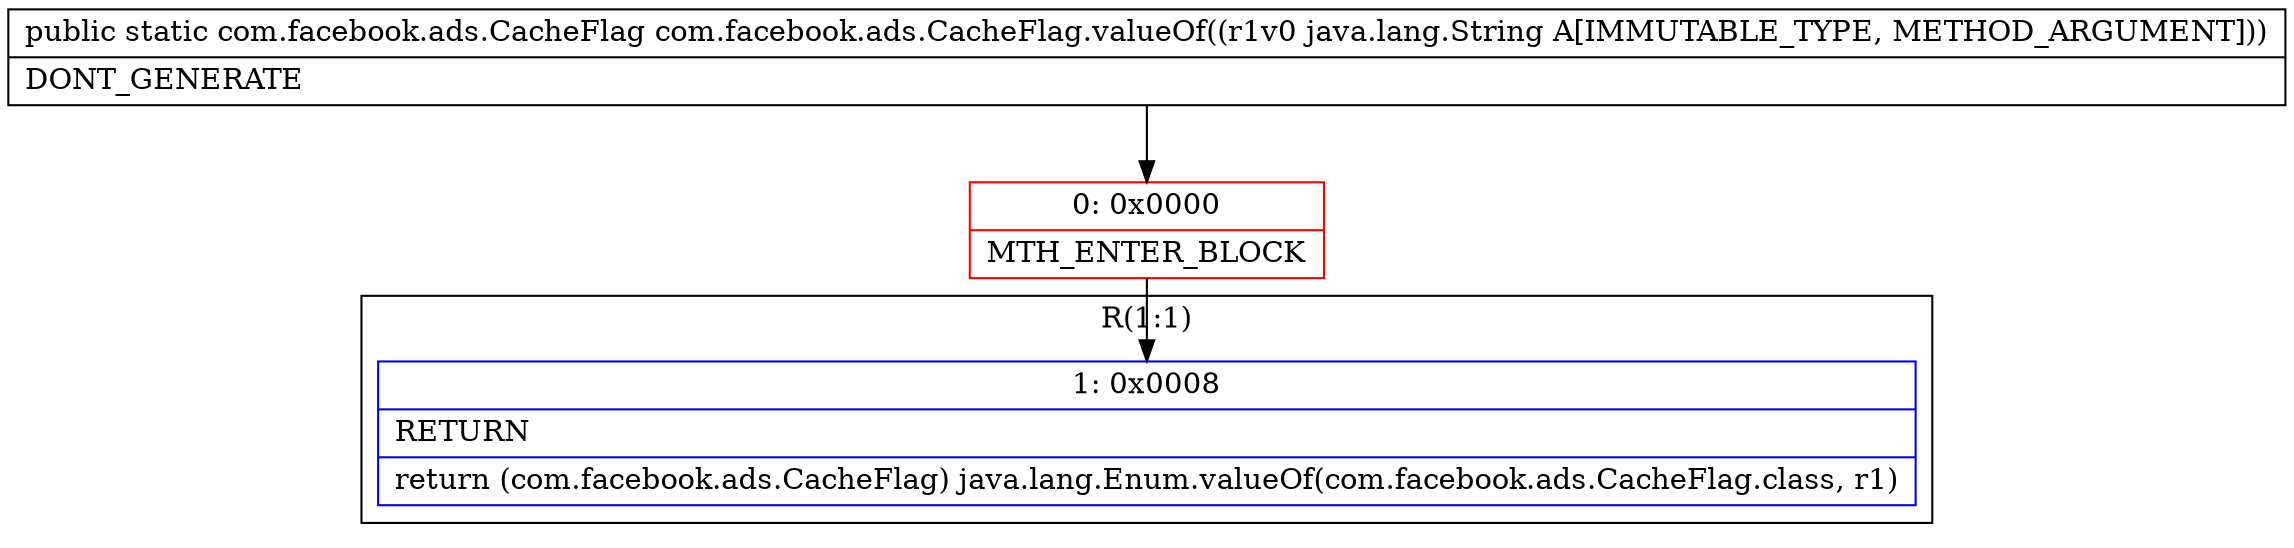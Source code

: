 digraph "CFG forcom.facebook.ads.CacheFlag.valueOf(Ljava\/lang\/String;)Lcom\/facebook\/ads\/CacheFlag;" {
subgraph cluster_Region_1020464796 {
label = "R(1:1)";
node [shape=record,color=blue];
Node_1 [shape=record,label="{1\:\ 0x0008|RETURN\l|return (com.facebook.ads.CacheFlag) java.lang.Enum.valueOf(com.facebook.ads.CacheFlag.class, r1)\l}"];
}
Node_0 [shape=record,color=red,label="{0\:\ 0x0000|MTH_ENTER_BLOCK\l}"];
MethodNode[shape=record,label="{public static com.facebook.ads.CacheFlag com.facebook.ads.CacheFlag.valueOf((r1v0 java.lang.String A[IMMUTABLE_TYPE, METHOD_ARGUMENT]))  | DONT_GENERATE\l}"];
MethodNode -> Node_0;
Node_0 -> Node_1;
}

